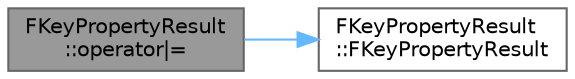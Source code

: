 digraph "FKeyPropertyResult::operator|="
{
 // INTERACTIVE_SVG=YES
 // LATEX_PDF_SIZE
  bgcolor="transparent";
  edge [fontname=Helvetica,fontsize=10,labelfontname=Helvetica,labelfontsize=10];
  node [fontname=Helvetica,fontsize=10,shape=box,height=0.2,width=0.4];
  rankdir="LR";
  Node1 [id="Node000001",label="FKeyPropertyResult\l::operator\|=",height=0.2,width=0.4,color="gray40", fillcolor="grey60", style="filled", fontcolor="black",tooltip=" "];
  Node1 -> Node2 [id="edge1_Node000001_Node000002",color="steelblue1",style="solid",tooltip=" "];
  Node2 [id="Node000002",label="FKeyPropertyResult\l::FKeyPropertyResult",height=0.2,width=0.4,color="grey40", fillcolor="white", style="filled",URL="$da/d5e/structFKeyPropertyResult.html#a85db45ab04281a3172947749f6ecdb38",tooltip=" "];
}
